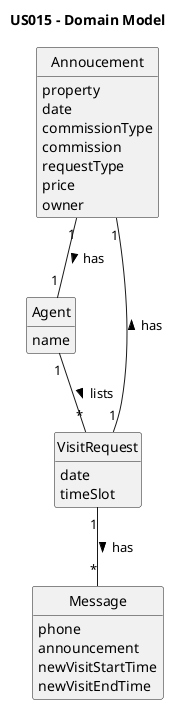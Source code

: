 @startuml
skinparam monochrome true
skinparam packageStyle rectangle
skinparam shadowing false

'left to right direction

hide circle
hide methods

title US015 - Domain Model


class Agent{
name
}

class VisitRequest{
date
timeSlot
}

class Message{
 phone
 announcement
 newVisitStartTime
 newVisitEndTime
}

class Annoucement{
property
date
commissionType
commission
requestType
price
owner
}







Agent "1" -- "*" VisitRequest : lists >
VisitRequest "1"--"*" Message : has >

Annoucement "1"--"1" Agent : has >
Annoucement "1"--"1" VisitRequest : has <









@enduml